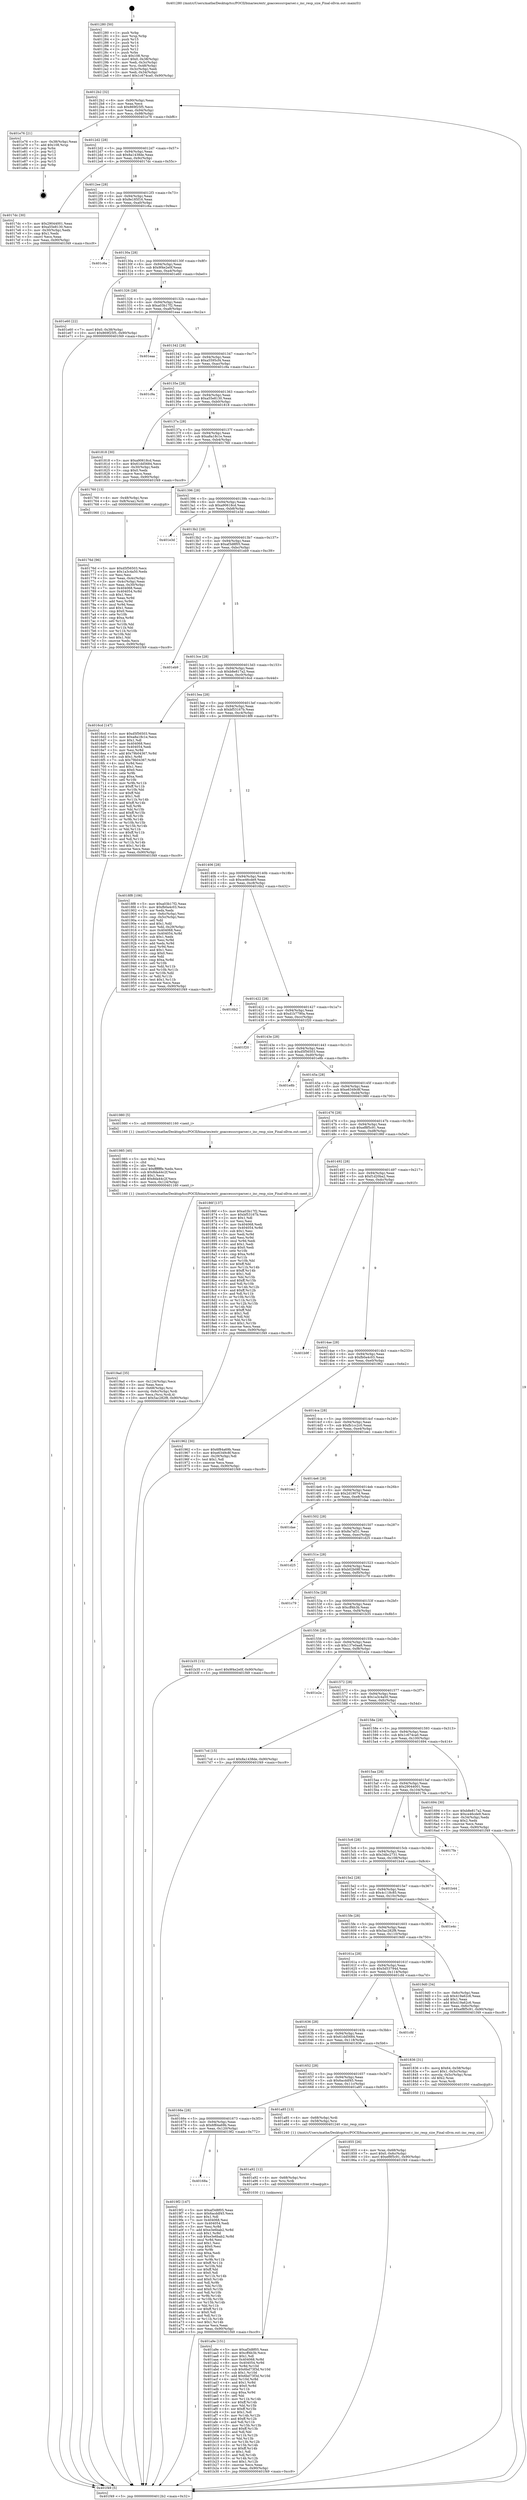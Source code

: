 digraph "0x401280" {
  label = "0x401280 (/mnt/c/Users/mathe/Desktop/tcc/POCII/binaries/extr_goaccesssrcparser.c_inc_resp_size_Final-ollvm.out::main(0))"
  labelloc = "t"
  node[shape=record]

  Entry [label="",width=0.3,height=0.3,shape=circle,fillcolor=black,style=filled]
  "0x4012b2" [label="{
     0x4012b2 [32]\l
     | [instrs]\l
     &nbsp;&nbsp;0x4012b2 \<+6\>: mov -0x90(%rbp),%eax\l
     &nbsp;&nbsp;0x4012b8 \<+2\>: mov %eax,%ecx\l
     &nbsp;&nbsp;0x4012ba \<+6\>: sub $0x869f25f5,%ecx\l
     &nbsp;&nbsp;0x4012c0 \<+6\>: mov %eax,-0x94(%rbp)\l
     &nbsp;&nbsp;0x4012c6 \<+6\>: mov %ecx,-0x98(%rbp)\l
     &nbsp;&nbsp;0x4012cc \<+6\>: je 0000000000401e76 \<main+0xbf6\>\l
  }"]
  "0x401e76" [label="{
     0x401e76 [21]\l
     | [instrs]\l
     &nbsp;&nbsp;0x401e76 \<+3\>: mov -0x38(%rbp),%eax\l
     &nbsp;&nbsp;0x401e79 \<+7\>: add $0x108,%rsp\l
     &nbsp;&nbsp;0x401e80 \<+1\>: pop %rbx\l
     &nbsp;&nbsp;0x401e81 \<+2\>: pop %r12\l
     &nbsp;&nbsp;0x401e83 \<+2\>: pop %r13\l
     &nbsp;&nbsp;0x401e85 \<+2\>: pop %r14\l
     &nbsp;&nbsp;0x401e87 \<+2\>: pop %r15\l
     &nbsp;&nbsp;0x401e89 \<+1\>: pop %rbp\l
     &nbsp;&nbsp;0x401e8a \<+1\>: ret\l
  }"]
  "0x4012d2" [label="{
     0x4012d2 [28]\l
     | [instrs]\l
     &nbsp;&nbsp;0x4012d2 \<+5\>: jmp 00000000004012d7 \<main+0x57\>\l
     &nbsp;&nbsp;0x4012d7 \<+6\>: mov -0x94(%rbp),%eax\l
     &nbsp;&nbsp;0x4012dd \<+5\>: sub $0x8a1438de,%eax\l
     &nbsp;&nbsp;0x4012e2 \<+6\>: mov %eax,-0x9c(%rbp)\l
     &nbsp;&nbsp;0x4012e8 \<+6\>: je 00000000004017dc \<main+0x55c\>\l
  }"]
  Exit [label="",width=0.3,height=0.3,shape=circle,fillcolor=black,style=filled,peripheries=2]
  "0x4017dc" [label="{
     0x4017dc [30]\l
     | [instrs]\l
     &nbsp;&nbsp;0x4017dc \<+5\>: mov $0x29044001,%eax\l
     &nbsp;&nbsp;0x4017e1 \<+5\>: mov $0xa55e8130,%ecx\l
     &nbsp;&nbsp;0x4017e6 \<+3\>: mov -0x30(%rbp),%edx\l
     &nbsp;&nbsp;0x4017e9 \<+3\>: cmp $0x1,%edx\l
     &nbsp;&nbsp;0x4017ec \<+3\>: cmovl %ecx,%eax\l
     &nbsp;&nbsp;0x4017ef \<+6\>: mov %eax,-0x90(%rbp)\l
     &nbsp;&nbsp;0x4017f5 \<+5\>: jmp 0000000000401f49 \<main+0xcc9\>\l
  }"]
  "0x4012ee" [label="{
     0x4012ee [28]\l
     | [instrs]\l
     &nbsp;&nbsp;0x4012ee \<+5\>: jmp 00000000004012f3 \<main+0x73\>\l
     &nbsp;&nbsp;0x4012f3 \<+6\>: mov -0x94(%rbp),%eax\l
     &nbsp;&nbsp;0x4012f9 \<+5\>: sub $0x8e185f16,%eax\l
     &nbsp;&nbsp;0x4012fe \<+6\>: mov %eax,-0xa0(%rbp)\l
     &nbsp;&nbsp;0x401304 \<+6\>: je 0000000000401c6a \<main+0x9ea\>\l
  }"]
  "0x401a9e" [label="{
     0x401a9e [151]\l
     | [instrs]\l
     &nbsp;&nbsp;0x401a9e \<+5\>: mov $0xaf3d8f05,%eax\l
     &nbsp;&nbsp;0x401aa3 \<+5\>: mov $0xcff4b3b,%ecx\l
     &nbsp;&nbsp;0x401aa8 \<+2\>: mov $0x1,%dl\l
     &nbsp;&nbsp;0x401aaa \<+8\>: mov 0x404068,%r8d\l
     &nbsp;&nbsp;0x401ab2 \<+8\>: mov 0x404054,%r9d\l
     &nbsp;&nbsp;0x401aba \<+3\>: mov %r8d,%r10d\l
     &nbsp;&nbsp;0x401abd \<+7\>: sub $0x6bd73f3d,%r10d\l
     &nbsp;&nbsp;0x401ac4 \<+4\>: sub $0x1,%r10d\l
     &nbsp;&nbsp;0x401ac8 \<+7\>: add $0x6bd73f3d,%r10d\l
     &nbsp;&nbsp;0x401acf \<+4\>: imul %r10d,%r8d\l
     &nbsp;&nbsp;0x401ad3 \<+4\>: and $0x1,%r8d\l
     &nbsp;&nbsp;0x401ad7 \<+4\>: cmp $0x0,%r8d\l
     &nbsp;&nbsp;0x401adb \<+4\>: sete %r11b\l
     &nbsp;&nbsp;0x401adf \<+4\>: cmp $0xa,%r9d\l
     &nbsp;&nbsp;0x401ae3 \<+3\>: setl %bl\l
     &nbsp;&nbsp;0x401ae6 \<+3\>: mov %r11b,%r14b\l
     &nbsp;&nbsp;0x401ae9 \<+4\>: xor $0xff,%r14b\l
     &nbsp;&nbsp;0x401aed \<+3\>: mov %bl,%r15b\l
     &nbsp;&nbsp;0x401af0 \<+4\>: xor $0xff,%r15b\l
     &nbsp;&nbsp;0x401af4 \<+3\>: xor $0x1,%dl\l
     &nbsp;&nbsp;0x401af7 \<+3\>: mov %r14b,%r12b\l
     &nbsp;&nbsp;0x401afa \<+4\>: and $0xff,%r12b\l
     &nbsp;&nbsp;0x401afe \<+3\>: and %dl,%r11b\l
     &nbsp;&nbsp;0x401b01 \<+3\>: mov %r15b,%r13b\l
     &nbsp;&nbsp;0x401b04 \<+4\>: and $0xff,%r13b\l
     &nbsp;&nbsp;0x401b08 \<+2\>: and %dl,%bl\l
     &nbsp;&nbsp;0x401b0a \<+3\>: or %r11b,%r12b\l
     &nbsp;&nbsp;0x401b0d \<+3\>: or %bl,%r13b\l
     &nbsp;&nbsp;0x401b10 \<+3\>: xor %r13b,%r12b\l
     &nbsp;&nbsp;0x401b13 \<+3\>: or %r15b,%r14b\l
     &nbsp;&nbsp;0x401b16 \<+4\>: xor $0xff,%r14b\l
     &nbsp;&nbsp;0x401b1a \<+3\>: or $0x1,%dl\l
     &nbsp;&nbsp;0x401b1d \<+3\>: and %dl,%r14b\l
     &nbsp;&nbsp;0x401b20 \<+3\>: or %r14b,%r12b\l
     &nbsp;&nbsp;0x401b23 \<+4\>: test $0x1,%r12b\l
     &nbsp;&nbsp;0x401b27 \<+3\>: cmovne %ecx,%eax\l
     &nbsp;&nbsp;0x401b2a \<+6\>: mov %eax,-0x90(%rbp)\l
     &nbsp;&nbsp;0x401b30 \<+5\>: jmp 0000000000401f49 \<main+0xcc9\>\l
  }"]
  "0x401c6a" [label="{
     0x401c6a\l
  }", style=dashed]
  "0x40130a" [label="{
     0x40130a [28]\l
     | [instrs]\l
     &nbsp;&nbsp;0x40130a \<+5\>: jmp 000000000040130f \<main+0x8f\>\l
     &nbsp;&nbsp;0x40130f \<+6\>: mov -0x94(%rbp),%eax\l
     &nbsp;&nbsp;0x401315 \<+5\>: sub $0x9f4e2e0f,%eax\l
     &nbsp;&nbsp;0x40131a \<+6\>: mov %eax,-0xa4(%rbp)\l
     &nbsp;&nbsp;0x401320 \<+6\>: je 0000000000401e60 \<main+0xbe0\>\l
  }"]
  "0x401a92" [label="{
     0x401a92 [12]\l
     | [instrs]\l
     &nbsp;&nbsp;0x401a92 \<+4\>: mov -0x68(%rbp),%rsi\l
     &nbsp;&nbsp;0x401a96 \<+3\>: mov %rsi,%rdi\l
     &nbsp;&nbsp;0x401a99 \<+5\>: call 0000000000401030 \<free@plt\>\l
     | [calls]\l
     &nbsp;&nbsp;0x401030 \{1\} (unknown)\l
  }"]
  "0x401e60" [label="{
     0x401e60 [22]\l
     | [instrs]\l
     &nbsp;&nbsp;0x401e60 \<+7\>: movl $0x0,-0x38(%rbp)\l
     &nbsp;&nbsp;0x401e67 \<+10\>: movl $0x869f25f5,-0x90(%rbp)\l
     &nbsp;&nbsp;0x401e71 \<+5\>: jmp 0000000000401f49 \<main+0xcc9\>\l
  }"]
  "0x401326" [label="{
     0x401326 [28]\l
     | [instrs]\l
     &nbsp;&nbsp;0x401326 \<+5\>: jmp 000000000040132b \<main+0xab\>\l
     &nbsp;&nbsp;0x40132b \<+6\>: mov -0x94(%rbp),%eax\l
     &nbsp;&nbsp;0x401331 \<+5\>: sub $0xa03b17f2,%eax\l
     &nbsp;&nbsp;0x401336 \<+6\>: mov %eax,-0xa8(%rbp)\l
     &nbsp;&nbsp;0x40133c \<+6\>: je 0000000000401eaa \<main+0xc2a\>\l
  }"]
  "0x40168a" [label="{
     0x40168a\l
  }", style=dashed]
  "0x401eaa" [label="{
     0x401eaa\l
  }", style=dashed]
  "0x401342" [label="{
     0x401342 [28]\l
     | [instrs]\l
     &nbsp;&nbsp;0x401342 \<+5\>: jmp 0000000000401347 \<main+0xc7\>\l
     &nbsp;&nbsp;0x401347 \<+6\>: mov -0x94(%rbp),%eax\l
     &nbsp;&nbsp;0x40134d \<+5\>: sub $0xa5595cf4,%eax\l
     &nbsp;&nbsp;0x401352 \<+6\>: mov %eax,-0xac(%rbp)\l
     &nbsp;&nbsp;0x401358 \<+6\>: je 0000000000401c9a \<main+0xa1a\>\l
  }"]
  "0x4019f2" [label="{
     0x4019f2 [147]\l
     | [instrs]\l
     &nbsp;&nbsp;0x4019f2 \<+5\>: mov $0xaf3d8f05,%eax\l
     &nbsp;&nbsp;0x4019f7 \<+5\>: mov $0x6acddf45,%ecx\l
     &nbsp;&nbsp;0x4019fc \<+2\>: mov $0x1,%dl\l
     &nbsp;&nbsp;0x4019fe \<+7\>: mov 0x404068,%esi\l
     &nbsp;&nbsp;0x401a05 \<+7\>: mov 0x404054,%edi\l
     &nbsp;&nbsp;0x401a0c \<+3\>: mov %esi,%r8d\l
     &nbsp;&nbsp;0x401a0f \<+7\>: add $0xe3e6bab2,%r8d\l
     &nbsp;&nbsp;0x401a16 \<+4\>: sub $0x1,%r8d\l
     &nbsp;&nbsp;0x401a1a \<+7\>: sub $0xe3e6bab2,%r8d\l
     &nbsp;&nbsp;0x401a21 \<+4\>: imul %r8d,%esi\l
     &nbsp;&nbsp;0x401a25 \<+3\>: and $0x1,%esi\l
     &nbsp;&nbsp;0x401a28 \<+3\>: cmp $0x0,%esi\l
     &nbsp;&nbsp;0x401a2b \<+4\>: sete %r9b\l
     &nbsp;&nbsp;0x401a2f \<+3\>: cmp $0xa,%edi\l
     &nbsp;&nbsp;0x401a32 \<+4\>: setl %r10b\l
     &nbsp;&nbsp;0x401a36 \<+3\>: mov %r9b,%r11b\l
     &nbsp;&nbsp;0x401a39 \<+4\>: xor $0xff,%r11b\l
     &nbsp;&nbsp;0x401a3d \<+3\>: mov %r10b,%bl\l
     &nbsp;&nbsp;0x401a40 \<+3\>: xor $0xff,%bl\l
     &nbsp;&nbsp;0x401a43 \<+3\>: xor $0x0,%dl\l
     &nbsp;&nbsp;0x401a46 \<+3\>: mov %r11b,%r14b\l
     &nbsp;&nbsp;0x401a49 \<+4\>: and $0x0,%r14b\l
     &nbsp;&nbsp;0x401a4d \<+3\>: and %dl,%r9b\l
     &nbsp;&nbsp;0x401a50 \<+3\>: mov %bl,%r15b\l
     &nbsp;&nbsp;0x401a53 \<+4\>: and $0x0,%r15b\l
     &nbsp;&nbsp;0x401a57 \<+3\>: and %dl,%r10b\l
     &nbsp;&nbsp;0x401a5a \<+3\>: or %r9b,%r14b\l
     &nbsp;&nbsp;0x401a5d \<+3\>: or %r10b,%r15b\l
     &nbsp;&nbsp;0x401a60 \<+3\>: xor %r15b,%r14b\l
     &nbsp;&nbsp;0x401a63 \<+3\>: or %bl,%r11b\l
     &nbsp;&nbsp;0x401a66 \<+4\>: xor $0xff,%r11b\l
     &nbsp;&nbsp;0x401a6a \<+3\>: or $0x0,%dl\l
     &nbsp;&nbsp;0x401a6d \<+3\>: and %dl,%r11b\l
     &nbsp;&nbsp;0x401a70 \<+3\>: or %r11b,%r14b\l
     &nbsp;&nbsp;0x401a73 \<+4\>: test $0x1,%r14b\l
     &nbsp;&nbsp;0x401a77 \<+3\>: cmovne %ecx,%eax\l
     &nbsp;&nbsp;0x401a7a \<+6\>: mov %eax,-0x90(%rbp)\l
     &nbsp;&nbsp;0x401a80 \<+5\>: jmp 0000000000401f49 \<main+0xcc9\>\l
  }"]
  "0x401c9a" [label="{
     0x401c9a\l
  }", style=dashed]
  "0x40135e" [label="{
     0x40135e [28]\l
     | [instrs]\l
     &nbsp;&nbsp;0x40135e \<+5\>: jmp 0000000000401363 \<main+0xe3\>\l
     &nbsp;&nbsp;0x401363 \<+6\>: mov -0x94(%rbp),%eax\l
     &nbsp;&nbsp;0x401369 \<+5\>: sub $0xa55e8130,%eax\l
     &nbsp;&nbsp;0x40136e \<+6\>: mov %eax,-0xb0(%rbp)\l
     &nbsp;&nbsp;0x401374 \<+6\>: je 0000000000401818 \<main+0x598\>\l
  }"]
  "0x40166e" [label="{
     0x40166e [28]\l
     | [instrs]\l
     &nbsp;&nbsp;0x40166e \<+5\>: jmp 0000000000401673 \<main+0x3f3\>\l
     &nbsp;&nbsp;0x401673 \<+6\>: mov -0x94(%rbp),%eax\l
     &nbsp;&nbsp;0x401679 \<+5\>: sub $0x6f84a69b,%eax\l
     &nbsp;&nbsp;0x40167e \<+6\>: mov %eax,-0x120(%rbp)\l
     &nbsp;&nbsp;0x401684 \<+6\>: je 00000000004019f2 \<main+0x772\>\l
  }"]
  "0x401818" [label="{
     0x401818 [30]\l
     | [instrs]\l
     &nbsp;&nbsp;0x401818 \<+5\>: mov $0xa90618cd,%eax\l
     &nbsp;&nbsp;0x40181d \<+5\>: mov $0x61dd5684,%ecx\l
     &nbsp;&nbsp;0x401822 \<+3\>: mov -0x30(%rbp),%edx\l
     &nbsp;&nbsp;0x401825 \<+3\>: cmp $0x0,%edx\l
     &nbsp;&nbsp;0x401828 \<+3\>: cmove %ecx,%eax\l
     &nbsp;&nbsp;0x40182b \<+6\>: mov %eax,-0x90(%rbp)\l
     &nbsp;&nbsp;0x401831 \<+5\>: jmp 0000000000401f49 \<main+0xcc9\>\l
  }"]
  "0x40137a" [label="{
     0x40137a [28]\l
     | [instrs]\l
     &nbsp;&nbsp;0x40137a \<+5\>: jmp 000000000040137f \<main+0xff\>\l
     &nbsp;&nbsp;0x40137f \<+6\>: mov -0x94(%rbp),%eax\l
     &nbsp;&nbsp;0x401385 \<+5\>: sub $0xa8a18c1e,%eax\l
     &nbsp;&nbsp;0x40138a \<+6\>: mov %eax,-0xb4(%rbp)\l
     &nbsp;&nbsp;0x401390 \<+6\>: je 0000000000401760 \<main+0x4e0\>\l
  }"]
  "0x401a85" [label="{
     0x401a85 [13]\l
     | [instrs]\l
     &nbsp;&nbsp;0x401a85 \<+4\>: mov -0x68(%rbp),%rdi\l
     &nbsp;&nbsp;0x401a89 \<+4\>: mov -0x58(%rbp),%rsi\l
     &nbsp;&nbsp;0x401a8d \<+5\>: call 0000000000401240 \<inc_resp_size\>\l
     | [calls]\l
     &nbsp;&nbsp;0x401240 \{1\} (/mnt/c/Users/mathe/Desktop/tcc/POCII/binaries/extr_goaccesssrcparser.c_inc_resp_size_Final-ollvm.out::inc_resp_size)\l
  }"]
  "0x401760" [label="{
     0x401760 [13]\l
     | [instrs]\l
     &nbsp;&nbsp;0x401760 \<+4\>: mov -0x48(%rbp),%rax\l
     &nbsp;&nbsp;0x401764 \<+4\>: mov 0x8(%rax),%rdi\l
     &nbsp;&nbsp;0x401768 \<+5\>: call 0000000000401060 \<atoi@plt\>\l
     | [calls]\l
     &nbsp;&nbsp;0x401060 \{1\} (unknown)\l
  }"]
  "0x401396" [label="{
     0x401396 [28]\l
     | [instrs]\l
     &nbsp;&nbsp;0x401396 \<+5\>: jmp 000000000040139b \<main+0x11b\>\l
     &nbsp;&nbsp;0x40139b \<+6\>: mov -0x94(%rbp),%eax\l
     &nbsp;&nbsp;0x4013a1 \<+5\>: sub $0xa90618cd,%eax\l
     &nbsp;&nbsp;0x4013a6 \<+6\>: mov %eax,-0xb8(%rbp)\l
     &nbsp;&nbsp;0x4013ac \<+6\>: je 0000000000401e3d \<main+0xbbd\>\l
  }"]
  "0x4019ad" [label="{
     0x4019ad [35]\l
     | [instrs]\l
     &nbsp;&nbsp;0x4019ad \<+6\>: mov -0x124(%rbp),%ecx\l
     &nbsp;&nbsp;0x4019b3 \<+3\>: imul %eax,%ecx\l
     &nbsp;&nbsp;0x4019b6 \<+4\>: mov -0x68(%rbp),%rsi\l
     &nbsp;&nbsp;0x4019ba \<+4\>: movslq -0x6c(%rbp),%rdi\l
     &nbsp;&nbsp;0x4019be \<+3\>: mov %ecx,(%rsi,%rdi,4)\l
     &nbsp;&nbsp;0x4019c1 \<+10\>: movl $0x5ac282f8,-0x90(%rbp)\l
     &nbsp;&nbsp;0x4019cb \<+5\>: jmp 0000000000401f49 \<main+0xcc9\>\l
  }"]
  "0x401e3d" [label="{
     0x401e3d\l
  }", style=dashed]
  "0x4013b2" [label="{
     0x4013b2 [28]\l
     | [instrs]\l
     &nbsp;&nbsp;0x4013b2 \<+5\>: jmp 00000000004013b7 \<main+0x137\>\l
     &nbsp;&nbsp;0x4013b7 \<+6\>: mov -0x94(%rbp),%eax\l
     &nbsp;&nbsp;0x4013bd \<+5\>: sub $0xaf3d8f05,%eax\l
     &nbsp;&nbsp;0x4013c2 \<+6\>: mov %eax,-0xbc(%rbp)\l
     &nbsp;&nbsp;0x4013c8 \<+6\>: je 0000000000401eb9 \<main+0xc39\>\l
  }"]
  "0x401985" [label="{
     0x401985 [40]\l
     | [instrs]\l
     &nbsp;&nbsp;0x401985 \<+5\>: mov $0x2,%ecx\l
     &nbsp;&nbsp;0x40198a \<+1\>: cltd\l
     &nbsp;&nbsp;0x40198b \<+2\>: idiv %ecx\l
     &nbsp;&nbsp;0x40198d \<+6\>: imul $0xfffffffe,%edx,%ecx\l
     &nbsp;&nbsp;0x401993 \<+6\>: sub $0x8da44c2f,%ecx\l
     &nbsp;&nbsp;0x401999 \<+3\>: add $0x1,%ecx\l
     &nbsp;&nbsp;0x40199c \<+6\>: add $0x8da44c2f,%ecx\l
     &nbsp;&nbsp;0x4019a2 \<+6\>: mov %ecx,-0x124(%rbp)\l
     &nbsp;&nbsp;0x4019a8 \<+5\>: call 0000000000401160 \<next_i\>\l
     | [calls]\l
     &nbsp;&nbsp;0x401160 \{1\} (/mnt/c/Users/mathe/Desktop/tcc/POCII/binaries/extr_goaccesssrcparser.c_inc_resp_size_Final-ollvm.out::next_i)\l
  }"]
  "0x401eb9" [label="{
     0x401eb9\l
  }", style=dashed]
  "0x4013ce" [label="{
     0x4013ce [28]\l
     | [instrs]\l
     &nbsp;&nbsp;0x4013ce \<+5\>: jmp 00000000004013d3 \<main+0x153\>\l
     &nbsp;&nbsp;0x4013d3 \<+6\>: mov -0x94(%rbp),%eax\l
     &nbsp;&nbsp;0x4013d9 \<+5\>: sub $0xb8e817a2,%eax\l
     &nbsp;&nbsp;0x4013de \<+6\>: mov %eax,-0xc0(%rbp)\l
     &nbsp;&nbsp;0x4013e4 \<+6\>: je 00000000004016cd \<main+0x44d\>\l
  }"]
  "0x401855" [label="{
     0x401855 [26]\l
     | [instrs]\l
     &nbsp;&nbsp;0x401855 \<+4\>: mov %rax,-0x68(%rbp)\l
     &nbsp;&nbsp;0x401859 \<+7\>: movl $0x0,-0x6c(%rbp)\l
     &nbsp;&nbsp;0x401860 \<+10\>: movl $0xef8f5c91,-0x90(%rbp)\l
     &nbsp;&nbsp;0x40186a \<+5\>: jmp 0000000000401f49 \<main+0xcc9\>\l
  }"]
  "0x4016cd" [label="{
     0x4016cd [147]\l
     | [instrs]\l
     &nbsp;&nbsp;0x4016cd \<+5\>: mov $0xd5f56503,%eax\l
     &nbsp;&nbsp;0x4016d2 \<+5\>: mov $0xa8a18c1e,%ecx\l
     &nbsp;&nbsp;0x4016d7 \<+2\>: mov $0x1,%dl\l
     &nbsp;&nbsp;0x4016d9 \<+7\>: mov 0x404068,%esi\l
     &nbsp;&nbsp;0x4016e0 \<+7\>: mov 0x404054,%edi\l
     &nbsp;&nbsp;0x4016e7 \<+3\>: mov %esi,%r8d\l
     &nbsp;&nbsp;0x4016ea \<+7\>: add $0x79b04367,%r8d\l
     &nbsp;&nbsp;0x4016f1 \<+4\>: sub $0x1,%r8d\l
     &nbsp;&nbsp;0x4016f5 \<+7\>: sub $0x79b04367,%r8d\l
     &nbsp;&nbsp;0x4016fc \<+4\>: imul %r8d,%esi\l
     &nbsp;&nbsp;0x401700 \<+3\>: and $0x1,%esi\l
     &nbsp;&nbsp;0x401703 \<+3\>: cmp $0x0,%esi\l
     &nbsp;&nbsp;0x401706 \<+4\>: sete %r9b\l
     &nbsp;&nbsp;0x40170a \<+3\>: cmp $0xa,%edi\l
     &nbsp;&nbsp;0x40170d \<+4\>: setl %r10b\l
     &nbsp;&nbsp;0x401711 \<+3\>: mov %r9b,%r11b\l
     &nbsp;&nbsp;0x401714 \<+4\>: xor $0xff,%r11b\l
     &nbsp;&nbsp;0x401718 \<+3\>: mov %r10b,%bl\l
     &nbsp;&nbsp;0x40171b \<+3\>: xor $0xff,%bl\l
     &nbsp;&nbsp;0x40171e \<+3\>: xor $0x1,%dl\l
     &nbsp;&nbsp;0x401721 \<+3\>: mov %r11b,%r14b\l
     &nbsp;&nbsp;0x401724 \<+4\>: and $0xff,%r14b\l
     &nbsp;&nbsp;0x401728 \<+3\>: and %dl,%r9b\l
     &nbsp;&nbsp;0x40172b \<+3\>: mov %bl,%r15b\l
     &nbsp;&nbsp;0x40172e \<+4\>: and $0xff,%r15b\l
     &nbsp;&nbsp;0x401732 \<+3\>: and %dl,%r10b\l
     &nbsp;&nbsp;0x401735 \<+3\>: or %r9b,%r14b\l
     &nbsp;&nbsp;0x401738 \<+3\>: or %r10b,%r15b\l
     &nbsp;&nbsp;0x40173b \<+3\>: xor %r15b,%r14b\l
     &nbsp;&nbsp;0x40173e \<+3\>: or %bl,%r11b\l
     &nbsp;&nbsp;0x401741 \<+4\>: xor $0xff,%r11b\l
     &nbsp;&nbsp;0x401745 \<+3\>: or $0x1,%dl\l
     &nbsp;&nbsp;0x401748 \<+3\>: and %dl,%r11b\l
     &nbsp;&nbsp;0x40174b \<+3\>: or %r11b,%r14b\l
     &nbsp;&nbsp;0x40174e \<+4\>: test $0x1,%r14b\l
     &nbsp;&nbsp;0x401752 \<+3\>: cmovne %ecx,%eax\l
     &nbsp;&nbsp;0x401755 \<+6\>: mov %eax,-0x90(%rbp)\l
     &nbsp;&nbsp;0x40175b \<+5\>: jmp 0000000000401f49 \<main+0xcc9\>\l
  }"]
  "0x4013ea" [label="{
     0x4013ea [28]\l
     | [instrs]\l
     &nbsp;&nbsp;0x4013ea \<+5\>: jmp 00000000004013ef \<main+0x16f\>\l
     &nbsp;&nbsp;0x4013ef \<+6\>: mov -0x94(%rbp),%eax\l
     &nbsp;&nbsp;0x4013f5 \<+5\>: sub $0xbf53167b,%eax\l
     &nbsp;&nbsp;0x4013fa \<+6\>: mov %eax,-0xc4(%rbp)\l
     &nbsp;&nbsp;0x401400 \<+6\>: je 00000000004018f8 \<main+0x678\>\l
  }"]
  "0x401652" [label="{
     0x401652 [28]\l
     | [instrs]\l
     &nbsp;&nbsp;0x401652 \<+5\>: jmp 0000000000401657 \<main+0x3d7\>\l
     &nbsp;&nbsp;0x401657 \<+6\>: mov -0x94(%rbp),%eax\l
     &nbsp;&nbsp;0x40165d \<+5\>: sub $0x6acddf45,%eax\l
     &nbsp;&nbsp;0x401662 \<+6\>: mov %eax,-0x11c(%rbp)\l
     &nbsp;&nbsp;0x401668 \<+6\>: je 0000000000401a85 \<main+0x805\>\l
  }"]
  "0x4018f8" [label="{
     0x4018f8 [106]\l
     | [instrs]\l
     &nbsp;&nbsp;0x4018f8 \<+5\>: mov $0xa03b17f2,%eax\l
     &nbsp;&nbsp;0x4018fd \<+5\>: mov $0xfb0a4c03,%ecx\l
     &nbsp;&nbsp;0x401902 \<+2\>: xor %edx,%edx\l
     &nbsp;&nbsp;0x401904 \<+3\>: mov -0x6c(%rbp),%esi\l
     &nbsp;&nbsp;0x401907 \<+3\>: cmp -0x5c(%rbp),%esi\l
     &nbsp;&nbsp;0x40190a \<+4\>: setl %dil\l
     &nbsp;&nbsp;0x40190e \<+4\>: and $0x1,%dil\l
     &nbsp;&nbsp;0x401912 \<+4\>: mov %dil,-0x29(%rbp)\l
     &nbsp;&nbsp;0x401916 \<+7\>: mov 0x404068,%esi\l
     &nbsp;&nbsp;0x40191d \<+8\>: mov 0x404054,%r8d\l
     &nbsp;&nbsp;0x401925 \<+3\>: sub $0x1,%edx\l
     &nbsp;&nbsp;0x401928 \<+3\>: mov %esi,%r9d\l
     &nbsp;&nbsp;0x40192b \<+3\>: add %edx,%r9d\l
     &nbsp;&nbsp;0x40192e \<+4\>: imul %r9d,%esi\l
     &nbsp;&nbsp;0x401932 \<+3\>: and $0x1,%esi\l
     &nbsp;&nbsp;0x401935 \<+3\>: cmp $0x0,%esi\l
     &nbsp;&nbsp;0x401938 \<+4\>: sete %dil\l
     &nbsp;&nbsp;0x40193c \<+4\>: cmp $0xa,%r8d\l
     &nbsp;&nbsp;0x401940 \<+4\>: setl %r10b\l
     &nbsp;&nbsp;0x401944 \<+3\>: mov %dil,%r11b\l
     &nbsp;&nbsp;0x401947 \<+3\>: and %r10b,%r11b\l
     &nbsp;&nbsp;0x40194a \<+3\>: xor %r10b,%dil\l
     &nbsp;&nbsp;0x40194d \<+3\>: or %dil,%r11b\l
     &nbsp;&nbsp;0x401950 \<+4\>: test $0x1,%r11b\l
     &nbsp;&nbsp;0x401954 \<+3\>: cmovne %ecx,%eax\l
     &nbsp;&nbsp;0x401957 \<+6\>: mov %eax,-0x90(%rbp)\l
     &nbsp;&nbsp;0x40195d \<+5\>: jmp 0000000000401f49 \<main+0xcc9\>\l
  }"]
  "0x401406" [label="{
     0x401406 [28]\l
     | [instrs]\l
     &nbsp;&nbsp;0x401406 \<+5\>: jmp 000000000040140b \<main+0x18b\>\l
     &nbsp;&nbsp;0x40140b \<+6\>: mov -0x94(%rbp),%eax\l
     &nbsp;&nbsp;0x401411 \<+5\>: sub $0xce46cde9,%eax\l
     &nbsp;&nbsp;0x401416 \<+6\>: mov %eax,-0xc8(%rbp)\l
     &nbsp;&nbsp;0x40141c \<+6\>: je 00000000004016b2 \<main+0x432\>\l
  }"]
  "0x401836" [label="{
     0x401836 [31]\l
     | [instrs]\l
     &nbsp;&nbsp;0x401836 \<+8\>: movq $0x64,-0x58(%rbp)\l
     &nbsp;&nbsp;0x40183e \<+7\>: movl $0x1,-0x5c(%rbp)\l
     &nbsp;&nbsp;0x401845 \<+4\>: movslq -0x5c(%rbp),%rax\l
     &nbsp;&nbsp;0x401849 \<+4\>: shl $0x2,%rax\l
     &nbsp;&nbsp;0x40184d \<+3\>: mov %rax,%rdi\l
     &nbsp;&nbsp;0x401850 \<+5\>: call 0000000000401050 \<malloc@plt\>\l
     | [calls]\l
     &nbsp;&nbsp;0x401050 \{1\} (unknown)\l
  }"]
  "0x4016b2" [label="{
     0x4016b2\l
  }", style=dashed]
  "0x401422" [label="{
     0x401422 [28]\l
     | [instrs]\l
     &nbsp;&nbsp;0x401422 \<+5\>: jmp 0000000000401427 \<main+0x1a7\>\l
     &nbsp;&nbsp;0x401427 \<+6\>: mov -0x94(%rbp),%eax\l
     &nbsp;&nbsp;0x40142d \<+5\>: sub $0xd1b7790a,%eax\l
     &nbsp;&nbsp;0x401432 \<+6\>: mov %eax,-0xcc(%rbp)\l
     &nbsp;&nbsp;0x401438 \<+6\>: je 0000000000401f20 \<main+0xca0\>\l
  }"]
  "0x401636" [label="{
     0x401636 [28]\l
     | [instrs]\l
     &nbsp;&nbsp;0x401636 \<+5\>: jmp 000000000040163b \<main+0x3bb\>\l
     &nbsp;&nbsp;0x40163b \<+6\>: mov -0x94(%rbp),%eax\l
     &nbsp;&nbsp;0x401641 \<+5\>: sub $0x61dd5684,%eax\l
     &nbsp;&nbsp;0x401646 \<+6\>: mov %eax,-0x118(%rbp)\l
     &nbsp;&nbsp;0x40164c \<+6\>: je 0000000000401836 \<main+0x5b6\>\l
  }"]
  "0x401f20" [label="{
     0x401f20\l
  }", style=dashed]
  "0x40143e" [label="{
     0x40143e [28]\l
     | [instrs]\l
     &nbsp;&nbsp;0x40143e \<+5\>: jmp 0000000000401443 \<main+0x1c3\>\l
     &nbsp;&nbsp;0x401443 \<+6\>: mov -0x94(%rbp),%eax\l
     &nbsp;&nbsp;0x401449 \<+5\>: sub $0xd5f56503,%eax\l
     &nbsp;&nbsp;0x40144e \<+6\>: mov %eax,-0xd0(%rbp)\l
     &nbsp;&nbsp;0x401454 \<+6\>: je 0000000000401e8b \<main+0xc0b\>\l
  }"]
  "0x401cfd" [label="{
     0x401cfd\l
  }", style=dashed]
  "0x401e8b" [label="{
     0x401e8b\l
  }", style=dashed]
  "0x40145a" [label="{
     0x40145a [28]\l
     | [instrs]\l
     &nbsp;&nbsp;0x40145a \<+5\>: jmp 000000000040145f \<main+0x1df\>\l
     &nbsp;&nbsp;0x40145f \<+6\>: mov -0x94(%rbp),%eax\l
     &nbsp;&nbsp;0x401465 \<+5\>: sub $0xe6349c8f,%eax\l
     &nbsp;&nbsp;0x40146a \<+6\>: mov %eax,-0xd4(%rbp)\l
     &nbsp;&nbsp;0x401470 \<+6\>: je 0000000000401980 \<main+0x700\>\l
  }"]
  "0x40161a" [label="{
     0x40161a [28]\l
     | [instrs]\l
     &nbsp;&nbsp;0x40161a \<+5\>: jmp 000000000040161f \<main+0x39f\>\l
     &nbsp;&nbsp;0x40161f \<+6\>: mov -0x94(%rbp),%eax\l
     &nbsp;&nbsp;0x401625 \<+5\>: sub $0x5d53794d,%eax\l
     &nbsp;&nbsp;0x40162a \<+6\>: mov %eax,-0x114(%rbp)\l
     &nbsp;&nbsp;0x401630 \<+6\>: je 0000000000401cfd \<main+0xa7d\>\l
  }"]
  "0x401980" [label="{
     0x401980 [5]\l
     | [instrs]\l
     &nbsp;&nbsp;0x401980 \<+5\>: call 0000000000401160 \<next_i\>\l
     | [calls]\l
     &nbsp;&nbsp;0x401160 \{1\} (/mnt/c/Users/mathe/Desktop/tcc/POCII/binaries/extr_goaccesssrcparser.c_inc_resp_size_Final-ollvm.out::next_i)\l
  }"]
  "0x401476" [label="{
     0x401476 [28]\l
     | [instrs]\l
     &nbsp;&nbsp;0x401476 \<+5\>: jmp 000000000040147b \<main+0x1fb\>\l
     &nbsp;&nbsp;0x40147b \<+6\>: mov -0x94(%rbp),%eax\l
     &nbsp;&nbsp;0x401481 \<+5\>: sub $0xef8f5c91,%eax\l
     &nbsp;&nbsp;0x401486 \<+6\>: mov %eax,-0xd8(%rbp)\l
     &nbsp;&nbsp;0x40148c \<+6\>: je 000000000040186f \<main+0x5ef\>\l
  }"]
  "0x4019d0" [label="{
     0x4019d0 [34]\l
     | [instrs]\l
     &nbsp;&nbsp;0x4019d0 \<+3\>: mov -0x6c(%rbp),%eax\l
     &nbsp;&nbsp;0x4019d3 \<+5\>: sub $0x419a62c6,%eax\l
     &nbsp;&nbsp;0x4019d8 \<+3\>: add $0x1,%eax\l
     &nbsp;&nbsp;0x4019db \<+5\>: add $0x419a62c6,%eax\l
     &nbsp;&nbsp;0x4019e0 \<+3\>: mov %eax,-0x6c(%rbp)\l
     &nbsp;&nbsp;0x4019e3 \<+10\>: movl $0xef8f5c91,-0x90(%rbp)\l
     &nbsp;&nbsp;0x4019ed \<+5\>: jmp 0000000000401f49 \<main+0xcc9\>\l
  }"]
  "0x40186f" [label="{
     0x40186f [137]\l
     | [instrs]\l
     &nbsp;&nbsp;0x40186f \<+5\>: mov $0xa03b17f2,%eax\l
     &nbsp;&nbsp;0x401874 \<+5\>: mov $0xbf53167b,%ecx\l
     &nbsp;&nbsp;0x401879 \<+2\>: mov $0x1,%dl\l
     &nbsp;&nbsp;0x40187b \<+2\>: xor %esi,%esi\l
     &nbsp;&nbsp;0x40187d \<+7\>: mov 0x404068,%edi\l
     &nbsp;&nbsp;0x401884 \<+8\>: mov 0x404054,%r8d\l
     &nbsp;&nbsp;0x40188c \<+3\>: sub $0x1,%esi\l
     &nbsp;&nbsp;0x40188f \<+3\>: mov %edi,%r9d\l
     &nbsp;&nbsp;0x401892 \<+3\>: add %esi,%r9d\l
     &nbsp;&nbsp;0x401895 \<+4\>: imul %r9d,%edi\l
     &nbsp;&nbsp;0x401899 \<+3\>: and $0x1,%edi\l
     &nbsp;&nbsp;0x40189c \<+3\>: cmp $0x0,%edi\l
     &nbsp;&nbsp;0x40189f \<+4\>: sete %r10b\l
     &nbsp;&nbsp;0x4018a3 \<+4\>: cmp $0xa,%r8d\l
     &nbsp;&nbsp;0x4018a7 \<+4\>: setl %r11b\l
     &nbsp;&nbsp;0x4018ab \<+3\>: mov %r10b,%bl\l
     &nbsp;&nbsp;0x4018ae \<+3\>: xor $0xff,%bl\l
     &nbsp;&nbsp;0x4018b1 \<+3\>: mov %r11b,%r14b\l
     &nbsp;&nbsp;0x4018b4 \<+4\>: xor $0xff,%r14b\l
     &nbsp;&nbsp;0x4018b8 \<+3\>: xor $0x1,%dl\l
     &nbsp;&nbsp;0x4018bb \<+3\>: mov %bl,%r15b\l
     &nbsp;&nbsp;0x4018be \<+4\>: and $0xff,%r15b\l
     &nbsp;&nbsp;0x4018c2 \<+3\>: and %dl,%r10b\l
     &nbsp;&nbsp;0x4018c5 \<+3\>: mov %r14b,%r12b\l
     &nbsp;&nbsp;0x4018c8 \<+4\>: and $0xff,%r12b\l
     &nbsp;&nbsp;0x4018cc \<+3\>: and %dl,%r11b\l
     &nbsp;&nbsp;0x4018cf \<+3\>: or %r10b,%r15b\l
     &nbsp;&nbsp;0x4018d2 \<+3\>: or %r11b,%r12b\l
     &nbsp;&nbsp;0x4018d5 \<+3\>: xor %r12b,%r15b\l
     &nbsp;&nbsp;0x4018d8 \<+3\>: or %r14b,%bl\l
     &nbsp;&nbsp;0x4018db \<+3\>: xor $0xff,%bl\l
     &nbsp;&nbsp;0x4018de \<+3\>: or $0x1,%dl\l
     &nbsp;&nbsp;0x4018e1 \<+2\>: and %dl,%bl\l
     &nbsp;&nbsp;0x4018e3 \<+3\>: or %bl,%r15b\l
     &nbsp;&nbsp;0x4018e6 \<+4\>: test $0x1,%r15b\l
     &nbsp;&nbsp;0x4018ea \<+3\>: cmovne %ecx,%eax\l
     &nbsp;&nbsp;0x4018ed \<+6\>: mov %eax,-0x90(%rbp)\l
     &nbsp;&nbsp;0x4018f3 \<+5\>: jmp 0000000000401f49 \<main+0xcc9\>\l
  }"]
  "0x401492" [label="{
     0x401492 [28]\l
     | [instrs]\l
     &nbsp;&nbsp;0x401492 \<+5\>: jmp 0000000000401497 \<main+0x217\>\l
     &nbsp;&nbsp;0x401497 \<+6\>: mov -0x94(%rbp),%eax\l
     &nbsp;&nbsp;0x40149d \<+5\>: sub $0xf1d20ba2,%eax\l
     &nbsp;&nbsp;0x4014a2 \<+6\>: mov %eax,-0xdc(%rbp)\l
     &nbsp;&nbsp;0x4014a8 \<+6\>: je 0000000000401b9f \<main+0x91f\>\l
  }"]
  "0x4015fe" [label="{
     0x4015fe [28]\l
     | [instrs]\l
     &nbsp;&nbsp;0x4015fe \<+5\>: jmp 0000000000401603 \<main+0x383\>\l
     &nbsp;&nbsp;0x401603 \<+6\>: mov -0x94(%rbp),%eax\l
     &nbsp;&nbsp;0x401609 \<+5\>: sub $0x5ac282f8,%eax\l
     &nbsp;&nbsp;0x40160e \<+6\>: mov %eax,-0x110(%rbp)\l
     &nbsp;&nbsp;0x401614 \<+6\>: je 00000000004019d0 \<main+0x750\>\l
  }"]
  "0x401b9f" [label="{
     0x401b9f\l
  }", style=dashed]
  "0x4014ae" [label="{
     0x4014ae [28]\l
     | [instrs]\l
     &nbsp;&nbsp;0x4014ae \<+5\>: jmp 00000000004014b3 \<main+0x233\>\l
     &nbsp;&nbsp;0x4014b3 \<+6\>: mov -0x94(%rbp),%eax\l
     &nbsp;&nbsp;0x4014b9 \<+5\>: sub $0xfb0a4c03,%eax\l
     &nbsp;&nbsp;0x4014be \<+6\>: mov %eax,-0xe0(%rbp)\l
     &nbsp;&nbsp;0x4014c4 \<+6\>: je 0000000000401962 \<main+0x6e2\>\l
  }"]
  "0x401e4c" [label="{
     0x401e4c\l
  }", style=dashed]
  "0x401962" [label="{
     0x401962 [30]\l
     | [instrs]\l
     &nbsp;&nbsp;0x401962 \<+5\>: mov $0x6f84a69b,%eax\l
     &nbsp;&nbsp;0x401967 \<+5\>: mov $0xe6349c8f,%ecx\l
     &nbsp;&nbsp;0x40196c \<+3\>: mov -0x29(%rbp),%dl\l
     &nbsp;&nbsp;0x40196f \<+3\>: test $0x1,%dl\l
     &nbsp;&nbsp;0x401972 \<+3\>: cmovne %ecx,%eax\l
     &nbsp;&nbsp;0x401975 \<+6\>: mov %eax,-0x90(%rbp)\l
     &nbsp;&nbsp;0x40197b \<+5\>: jmp 0000000000401f49 \<main+0xcc9\>\l
  }"]
  "0x4014ca" [label="{
     0x4014ca [28]\l
     | [instrs]\l
     &nbsp;&nbsp;0x4014ca \<+5\>: jmp 00000000004014cf \<main+0x24f\>\l
     &nbsp;&nbsp;0x4014cf \<+6\>: mov -0x94(%rbp),%eax\l
     &nbsp;&nbsp;0x4014d5 \<+5\>: sub $0xfb1cc2c0,%eax\l
     &nbsp;&nbsp;0x4014da \<+6\>: mov %eax,-0xe4(%rbp)\l
     &nbsp;&nbsp;0x4014e0 \<+6\>: je 0000000000401ee1 \<main+0xc61\>\l
  }"]
  "0x4015e2" [label="{
     0x4015e2 [28]\l
     | [instrs]\l
     &nbsp;&nbsp;0x4015e2 \<+5\>: jmp 00000000004015e7 \<main+0x367\>\l
     &nbsp;&nbsp;0x4015e7 \<+6\>: mov -0x94(%rbp),%eax\l
     &nbsp;&nbsp;0x4015ed \<+5\>: sub $0x4c118c85,%eax\l
     &nbsp;&nbsp;0x4015f2 \<+6\>: mov %eax,-0x10c(%rbp)\l
     &nbsp;&nbsp;0x4015f8 \<+6\>: je 0000000000401e4c \<main+0xbcc\>\l
  }"]
  "0x401ee1" [label="{
     0x401ee1\l
  }", style=dashed]
  "0x4014e6" [label="{
     0x4014e6 [28]\l
     | [instrs]\l
     &nbsp;&nbsp;0x4014e6 \<+5\>: jmp 00000000004014eb \<main+0x26b\>\l
     &nbsp;&nbsp;0x4014eb \<+6\>: mov -0x94(%rbp),%eax\l
     &nbsp;&nbsp;0x4014f1 \<+5\>: sub $0x2d19074,%eax\l
     &nbsp;&nbsp;0x4014f6 \<+6\>: mov %eax,-0xe8(%rbp)\l
     &nbsp;&nbsp;0x4014fc \<+6\>: je 0000000000401dae \<main+0xb2e\>\l
  }"]
  "0x401b44" [label="{
     0x401b44\l
  }", style=dashed]
  "0x401dae" [label="{
     0x401dae\l
  }", style=dashed]
  "0x401502" [label="{
     0x401502 [28]\l
     | [instrs]\l
     &nbsp;&nbsp;0x401502 \<+5\>: jmp 0000000000401507 \<main+0x287\>\l
     &nbsp;&nbsp;0x401507 \<+6\>: mov -0x94(%rbp),%eax\l
     &nbsp;&nbsp;0x40150d \<+5\>: sub $0x8a7af31,%eax\l
     &nbsp;&nbsp;0x401512 \<+6\>: mov %eax,-0xec(%rbp)\l
     &nbsp;&nbsp;0x401518 \<+6\>: je 0000000000401d25 \<main+0xaa5\>\l
  }"]
  "0x4015c6" [label="{
     0x4015c6 [28]\l
     | [instrs]\l
     &nbsp;&nbsp;0x4015c6 \<+5\>: jmp 00000000004015cb \<main+0x34b\>\l
     &nbsp;&nbsp;0x4015cb \<+6\>: mov -0x94(%rbp),%eax\l
     &nbsp;&nbsp;0x4015d1 \<+5\>: sub $0x34bc2731,%eax\l
     &nbsp;&nbsp;0x4015d6 \<+6\>: mov %eax,-0x108(%rbp)\l
     &nbsp;&nbsp;0x4015dc \<+6\>: je 0000000000401b44 \<main+0x8c4\>\l
  }"]
  "0x401d25" [label="{
     0x401d25\l
  }", style=dashed]
  "0x40151e" [label="{
     0x40151e [28]\l
     | [instrs]\l
     &nbsp;&nbsp;0x40151e \<+5\>: jmp 0000000000401523 \<main+0x2a3\>\l
     &nbsp;&nbsp;0x401523 \<+6\>: mov -0x94(%rbp),%eax\l
     &nbsp;&nbsp;0x401529 \<+5\>: sub $0xb02b08f,%eax\l
     &nbsp;&nbsp;0x40152e \<+6\>: mov %eax,-0xf0(%rbp)\l
     &nbsp;&nbsp;0x401534 \<+6\>: je 0000000000401c79 \<main+0x9f9\>\l
  }"]
  "0x4017fa" [label="{
     0x4017fa\l
  }", style=dashed]
  "0x401c79" [label="{
     0x401c79\l
  }", style=dashed]
  "0x40153a" [label="{
     0x40153a [28]\l
     | [instrs]\l
     &nbsp;&nbsp;0x40153a \<+5\>: jmp 000000000040153f \<main+0x2bf\>\l
     &nbsp;&nbsp;0x40153f \<+6\>: mov -0x94(%rbp),%eax\l
     &nbsp;&nbsp;0x401545 \<+5\>: sub $0xcff4b3b,%eax\l
     &nbsp;&nbsp;0x40154a \<+6\>: mov %eax,-0xf4(%rbp)\l
     &nbsp;&nbsp;0x401550 \<+6\>: je 0000000000401b35 \<main+0x8b5\>\l
  }"]
  "0x40176d" [label="{
     0x40176d [96]\l
     | [instrs]\l
     &nbsp;&nbsp;0x40176d \<+5\>: mov $0xd5f56503,%ecx\l
     &nbsp;&nbsp;0x401772 \<+5\>: mov $0x1a3c4a50,%edx\l
     &nbsp;&nbsp;0x401777 \<+2\>: xor %esi,%esi\l
     &nbsp;&nbsp;0x401779 \<+3\>: mov %eax,-0x4c(%rbp)\l
     &nbsp;&nbsp;0x40177c \<+3\>: mov -0x4c(%rbp),%eax\l
     &nbsp;&nbsp;0x40177f \<+3\>: mov %eax,-0x30(%rbp)\l
     &nbsp;&nbsp;0x401782 \<+7\>: mov 0x404068,%eax\l
     &nbsp;&nbsp;0x401789 \<+8\>: mov 0x404054,%r8d\l
     &nbsp;&nbsp;0x401791 \<+3\>: sub $0x1,%esi\l
     &nbsp;&nbsp;0x401794 \<+3\>: mov %eax,%r9d\l
     &nbsp;&nbsp;0x401797 \<+3\>: add %esi,%r9d\l
     &nbsp;&nbsp;0x40179a \<+4\>: imul %r9d,%eax\l
     &nbsp;&nbsp;0x40179e \<+3\>: and $0x1,%eax\l
     &nbsp;&nbsp;0x4017a1 \<+3\>: cmp $0x0,%eax\l
     &nbsp;&nbsp;0x4017a4 \<+4\>: sete %r10b\l
     &nbsp;&nbsp;0x4017a8 \<+4\>: cmp $0xa,%r8d\l
     &nbsp;&nbsp;0x4017ac \<+4\>: setl %r11b\l
     &nbsp;&nbsp;0x4017b0 \<+3\>: mov %r10b,%bl\l
     &nbsp;&nbsp;0x4017b3 \<+3\>: and %r11b,%bl\l
     &nbsp;&nbsp;0x4017b6 \<+3\>: xor %r11b,%r10b\l
     &nbsp;&nbsp;0x4017b9 \<+3\>: or %r10b,%bl\l
     &nbsp;&nbsp;0x4017bc \<+3\>: test $0x1,%bl\l
     &nbsp;&nbsp;0x4017bf \<+3\>: cmovne %edx,%ecx\l
     &nbsp;&nbsp;0x4017c2 \<+6\>: mov %ecx,-0x90(%rbp)\l
     &nbsp;&nbsp;0x4017c8 \<+5\>: jmp 0000000000401f49 \<main+0xcc9\>\l
  }"]
  "0x401b35" [label="{
     0x401b35 [15]\l
     | [instrs]\l
     &nbsp;&nbsp;0x401b35 \<+10\>: movl $0x9f4e2e0f,-0x90(%rbp)\l
     &nbsp;&nbsp;0x401b3f \<+5\>: jmp 0000000000401f49 \<main+0xcc9\>\l
  }"]
  "0x401556" [label="{
     0x401556 [28]\l
     | [instrs]\l
     &nbsp;&nbsp;0x401556 \<+5\>: jmp 000000000040155b \<main+0x2db\>\l
     &nbsp;&nbsp;0x40155b \<+6\>: mov -0x94(%rbp),%eax\l
     &nbsp;&nbsp;0x401561 \<+5\>: sub $0x137e0aa8,%eax\l
     &nbsp;&nbsp;0x401566 \<+6\>: mov %eax,-0xf8(%rbp)\l
     &nbsp;&nbsp;0x40156c \<+6\>: je 0000000000401e2e \<main+0xbae\>\l
  }"]
  "0x401280" [label="{
     0x401280 [50]\l
     | [instrs]\l
     &nbsp;&nbsp;0x401280 \<+1\>: push %rbp\l
     &nbsp;&nbsp;0x401281 \<+3\>: mov %rsp,%rbp\l
     &nbsp;&nbsp;0x401284 \<+2\>: push %r15\l
     &nbsp;&nbsp;0x401286 \<+2\>: push %r14\l
     &nbsp;&nbsp;0x401288 \<+2\>: push %r13\l
     &nbsp;&nbsp;0x40128a \<+2\>: push %r12\l
     &nbsp;&nbsp;0x40128c \<+1\>: push %rbx\l
     &nbsp;&nbsp;0x40128d \<+7\>: sub $0x108,%rsp\l
     &nbsp;&nbsp;0x401294 \<+7\>: movl $0x0,-0x38(%rbp)\l
     &nbsp;&nbsp;0x40129b \<+3\>: mov %edi,-0x3c(%rbp)\l
     &nbsp;&nbsp;0x40129e \<+4\>: mov %rsi,-0x48(%rbp)\l
     &nbsp;&nbsp;0x4012a2 \<+3\>: mov -0x3c(%rbp),%edi\l
     &nbsp;&nbsp;0x4012a5 \<+3\>: mov %edi,-0x34(%rbp)\l
     &nbsp;&nbsp;0x4012a8 \<+10\>: movl $0x1c674ca0,-0x90(%rbp)\l
  }"]
  "0x401e2e" [label="{
     0x401e2e\l
  }", style=dashed]
  "0x401572" [label="{
     0x401572 [28]\l
     | [instrs]\l
     &nbsp;&nbsp;0x401572 \<+5\>: jmp 0000000000401577 \<main+0x2f7\>\l
     &nbsp;&nbsp;0x401577 \<+6\>: mov -0x94(%rbp),%eax\l
     &nbsp;&nbsp;0x40157d \<+5\>: sub $0x1a3c4a50,%eax\l
     &nbsp;&nbsp;0x401582 \<+6\>: mov %eax,-0xfc(%rbp)\l
     &nbsp;&nbsp;0x401588 \<+6\>: je 00000000004017cd \<main+0x54d\>\l
  }"]
  "0x401f49" [label="{
     0x401f49 [5]\l
     | [instrs]\l
     &nbsp;&nbsp;0x401f49 \<+5\>: jmp 00000000004012b2 \<main+0x32\>\l
  }"]
  "0x4017cd" [label="{
     0x4017cd [15]\l
     | [instrs]\l
     &nbsp;&nbsp;0x4017cd \<+10\>: movl $0x8a1438de,-0x90(%rbp)\l
     &nbsp;&nbsp;0x4017d7 \<+5\>: jmp 0000000000401f49 \<main+0xcc9\>\l
  }"]
  "0x40158e" [label="{
     0x40158e [28]\l
     | [instrs]\l
     &nbsp;&nbsp;0x40158e \<+5\>: jmp 0000000000401593 \<main+0x313\>\l
     &nbsp;&nbsp;0x401593 \<+6\>: mov -0x94(%rbp),%eax\l
     &nbsp;&nbsp;0x401599 \<+5\>: sub $0x1c674ca0,%eax\l
     &nbsp;&nbsp;0x40159e \<+6\>: mov %eax,-0x100(%rbp)\l
     &nbsp;&nbsp;0x4015a4 \<+6\>: je 0000000000401694 \<main+0x414\>\l
  }"]
  "0x4015aa" [label="{
     0x4015aa [28]\l
     | [instrs]\l
     &nbsp;&nbsp;0x4015aa \<+5\>: jmp 00000000004015af \<main+0x32f\>\l
     &nbsp;&nbsp;0x4015af \<+6\>: mov -0x94(%rbp),%eax\l
     &nbsp;&nbsp;0x4015b5 \<+5\>: sub $0x29044001,%eax\l
     &nbsp;&nbsp;0x4015ba \<+6\>: mov %eax,-0x104(%rbp)\l
     &nbsp;&nbsp;0x4015c0 \<+6\>: je 00000000004017fa \<main+0x57a\>\l
  }"]
  "0x401694" [label="{
     0x401694 [30]\l
     | [instrs]\l
     &nbsp;&nbsp;0x401694 \<+5\>: mov $0xb8e817a2,%eax\l
     &nbsp;&nbsp;0x401699 \<+5\>: mov $0xce46cde9,%ecx\l
     &nbsp;&nbsp;0x40169e \<+3\>: mov -0x34(%rbp),%edx\l
     &nbsp;&nbsp;0x4016a1 \<+3\>: cmp $0x2,%edx\l
     &nbsp;&nbsp;0x4016a4 \<+3\>: cmovne %ecx,%eax\l
     &nbsp;&nbsp;0x4016a7 \<+6\>: mov %eax,-0x90(%rbp)\l
     &nbsp;&nbsp;0x4016ad \<+5\>: jmp 0000000000401f49 \<main+0xcc9\>\l
  }"]
  Entry -> "0x401280" [label=" 1"]
  "0x4012b2" -> "0x401e76" [label=" 1"]
  "0x4012b2" -> "0x4012d2" [label=" 19"]
  "0x401e76" -> Exit [label=" 1"]
  "0x4012d2" -> "0x4017dc" [label=" 1"]
  "0x4012d2" -> "0x4012ee" [label=" 18"]
  "0x401e60" -> "0x401f49" [label=" 1"]
  "0x4012ee" -> "0x401c6a" [label=" 0"]
  "0x4012ee" -> "0x40130a" [label=" 18"]
  "0x401b35" -> "0x401f49" [label=" 1"]
  "0x40130a" -> "0x401e60" [label=" 1"]
  "0x40130a" -> "0x401326" [label=" 17"]
  "0x401a9e" -> "0x401f49" [label=" 1"]
  "0x401326" -> "0x401eaa" [label=" 0"]
  "0x401326" -> "0x401342" [label=" 17"]
  "0x401a92" -> "0x401a9e" [label=" 1"]
  "0x401342" -> "0x401c9a" [label=" 0"]
  "0x401342" -> "0x40135e" [label=" 17"]
  "0x401a85" -> "0x401a92" [label=" 1"]
  "0x40135e" -> "0x401818" [label=" 1"]
  "0x40135e" -> "0x40137a" [label=" 16"]
  "0x40166e" -> "0x40168a" [label=" 0"]
  "0x40137a" -> "0x401760" [label=" 1"]
  "0x40137a" -> "0x401396" [label=" 15"]
  "0x40166e" -> "0x4019f2" [label=" 1"]
  "0x401396" -> "0x401e3d" [label=" 0"]
  "0x401396" -> "0x4013b2" [label=" 15"]
  "0x401652" -> "0x40166e" [label=" 1"]
  "0x4013b2" -> "0x401eb9" [label=" 0"]
  "0x4013b2" -> "0x4013ce" [label=" 15"]
  "0x401652" -> "0x401a85" [label=" 1"]
  "0x4013ce" -> "0x4016cd" [label=" 1"]
  "0x4013ce" -> "0x4013ea" [label=" 14"]
  "0x4019f2" -> "0x401f49" [label=" 1"]
  "0x4013ea" -> "0x4018f8" [label=" 2"]
  "0x4013ea" -> "0x401406" [label=" 12"]
  "0x4019d0" -> "0x401f49" [label=" 1"]
  "0x401406" -> "0x4016b2" [label=" 0"]
  "0x401406" -> "0x401422" [label=" 12"]
  "0x4019ad" -> "0x401f49" [label=" 1"]
  "0x401422" -> "0x401f20" [label=" 0"]
  "0x401422" -> "0x40143e" [label=" 12"]
  "0x401980" -> "0x401985" [label=" 1"]
  "0x40143e" -> "0x401e8b" [label=" 0"]
  "0x40143e" -> "0x40145a" [label=" 12"]
  "0x401962" -> "0x401f49" [label=" 2"]
  "0x40145a" -> "0x401980" [label=" 1"]
  "0x40145a" -> "0x401476" [label=" 11"]
  "0x40186f" -> "0x401f49" [label=" 2"]
  "0x401476" -> "0x40186f" [label=" 2"]
  "0x401476" -> "0x401492" [label=" 9"]
  "0x401855" -> "0x401f49" [label=" 1"]
  "0x401492" -> "0x401b9f" [label=" 0"]
  "0x401492" -> "0x4014ae" [label=" 9"]
  "0x401636" -> "0x401652" [label=" 2"]
  "0x4014ae" -> "0x401962" [label=" 2"]
  "0x4014ae" -> "0x4014ca" [label=" 7"]
  "0x401636" -> "0x401836" [label=" 1"]
  "0x4014ca" -> "0x401ee1" [label=" 0"]
  "0x4014ca" -> "0x4014e6" [label=" 7"]
  "0x40161a" -> "0x401636" [label=" 3"]
  "0x4014e6" -> "0x401dae" [label=" 0"]
  "0x4014e6" -> "0x401502" [label=" 7"]
  "0x40161a" -> "0x401cfd" [label=" 0"]
  "0x401502" -> "0x401d25" [label=" 0"]
  "0x401502" -> "0x40151e" [label=" 7"]
  "0x4015fe" -> "0x40161a" [label=" 3"]
  "0x40151e" -> "0x401c79" [label=" 0"]
  "0x40151e" -> "0x40153a" [label=" 7"]
  "0x4015fe" -> "0x4019d0" [label=" 1"]
  "0x40153a" -> "0x401b35" [label=" 1"]
  "0x40153a" -> "0x401556" [label=" 6"]
  "0x4015e2" -> "0x4015fe" [label=" 4"]
  "0x401556" -> "0x401e2e" [label=" 0"]
  "0x401556" -> "0x401572" [label=" 6"]
  "0x4015e2" -> "0x401e4c" [label=" 0"]
  "0x401572" -> "0x4017cd" [label=" 1"]
  "0x401572" -> "0x40158e" [label=" 5"]
  "0x401985" -> "0x4019ad" [label=" 1"]
  "0x40158e" -> "0x401694" [label=" 1"]
  "0x40158e" -> "0x4015aa" [label=" 4"]
  "0x401694" -> "0x401f49" [label=" 1"]
  "0x401280" -> "0x4012b2" [label=" 1"]
  "0x401f49" -> "0x4012b2" [label=" 19"]
  "0x4016cd" -> "0x401f49" [label=" 1"]
  "0x401760" -> "0x40176d" [label=" 1"]
  "0x40176d" -> "0x401f49" [label=" 1"]
  "0x4017cd" -> "0x401f49" [label=" 1"]
  "0x4017dc" -> "0x401f49" [label=" 1"]
  "0x401818" -> "0x401f49" [label=" 1"]
  "0x401836" -> "0x401855" [label=" 1"]
  "0x4015aa" -> "0x4017fa" [label=" 0"]
  "0x4015aa" -> "0x4015c6" [label=" 4"]
  "0x4018f8" -> "0x401f49" [label=" 2"]
  "0x4015c6" -> "0x401b44" [label=" 0"]
  "0x4015c6" -> "0x4015e2" [label=" 4"]
}
